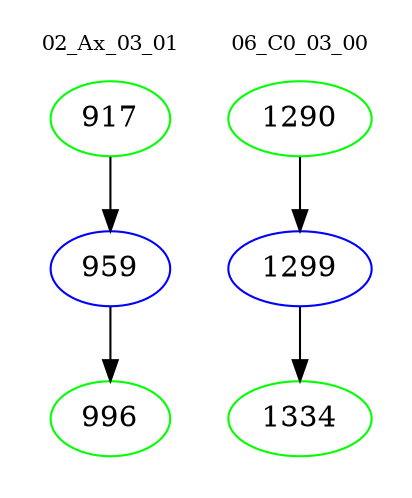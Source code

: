 digraph{
subgraph cluster_0 {
color = white
label = "02_Ax_03_01";
fontsize=10;
T0_917 [label="917", color="green"]
T0_917 -> T0_959 [color="black"]
T0_959 [label="959", color="blue"]
T0_959 -> T0_996 [color="black"]
T0_996 [label="996", color="green"]
}
subgraph cluster_1 {
color = white
label = "06_C0_03_00";
fontsize=10;
T1_1290 [label="1290", color="green"]
T1_1290 -> T1_1299 [color="black"]
T1_1299 [label="1299", color="blue"]
T1_1299 -> T1_1334 [color="black"]
T1_1334 [label="1334", color="green"]
}
}
